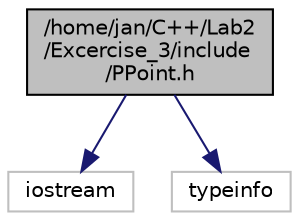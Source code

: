 digraph "/home/jan/C++/Lab2/Excercise_3/include/PPoint.h"
{
 // LATEX_PDF_SIZE
  edge [fontname="Helvetica",fontsize="10",labelfontname="Helvetica",labelfontsize="10"];
  node [fontname="Helvetica",fontsize="10",shape=record];
  Node1 [label="/home/jan/C++/Lab2\l/Excercise_3/include\l/PPoint.h",height=0.2,width=0.4,color="black", fillcolor="grey75", style="filled", fontcolor="black",tooltip="PPoint class header."];
  Node1 -> Node2 [color="midnightblue",fontsize="10",style="solid"];
  Node2 [label="iostream",height=0.2,width=0.4,color="grey75", fillcolor="white", style="filled",tooltip=" "];
  Node1 -> Node3 [color="midnightblue",fontsize="10",style="solid"];
  Node3 [label="typeinfo",height=0.2,width=0.4,color="grey75", fillcolor="white", style="filled",tooltip=" "];
}
